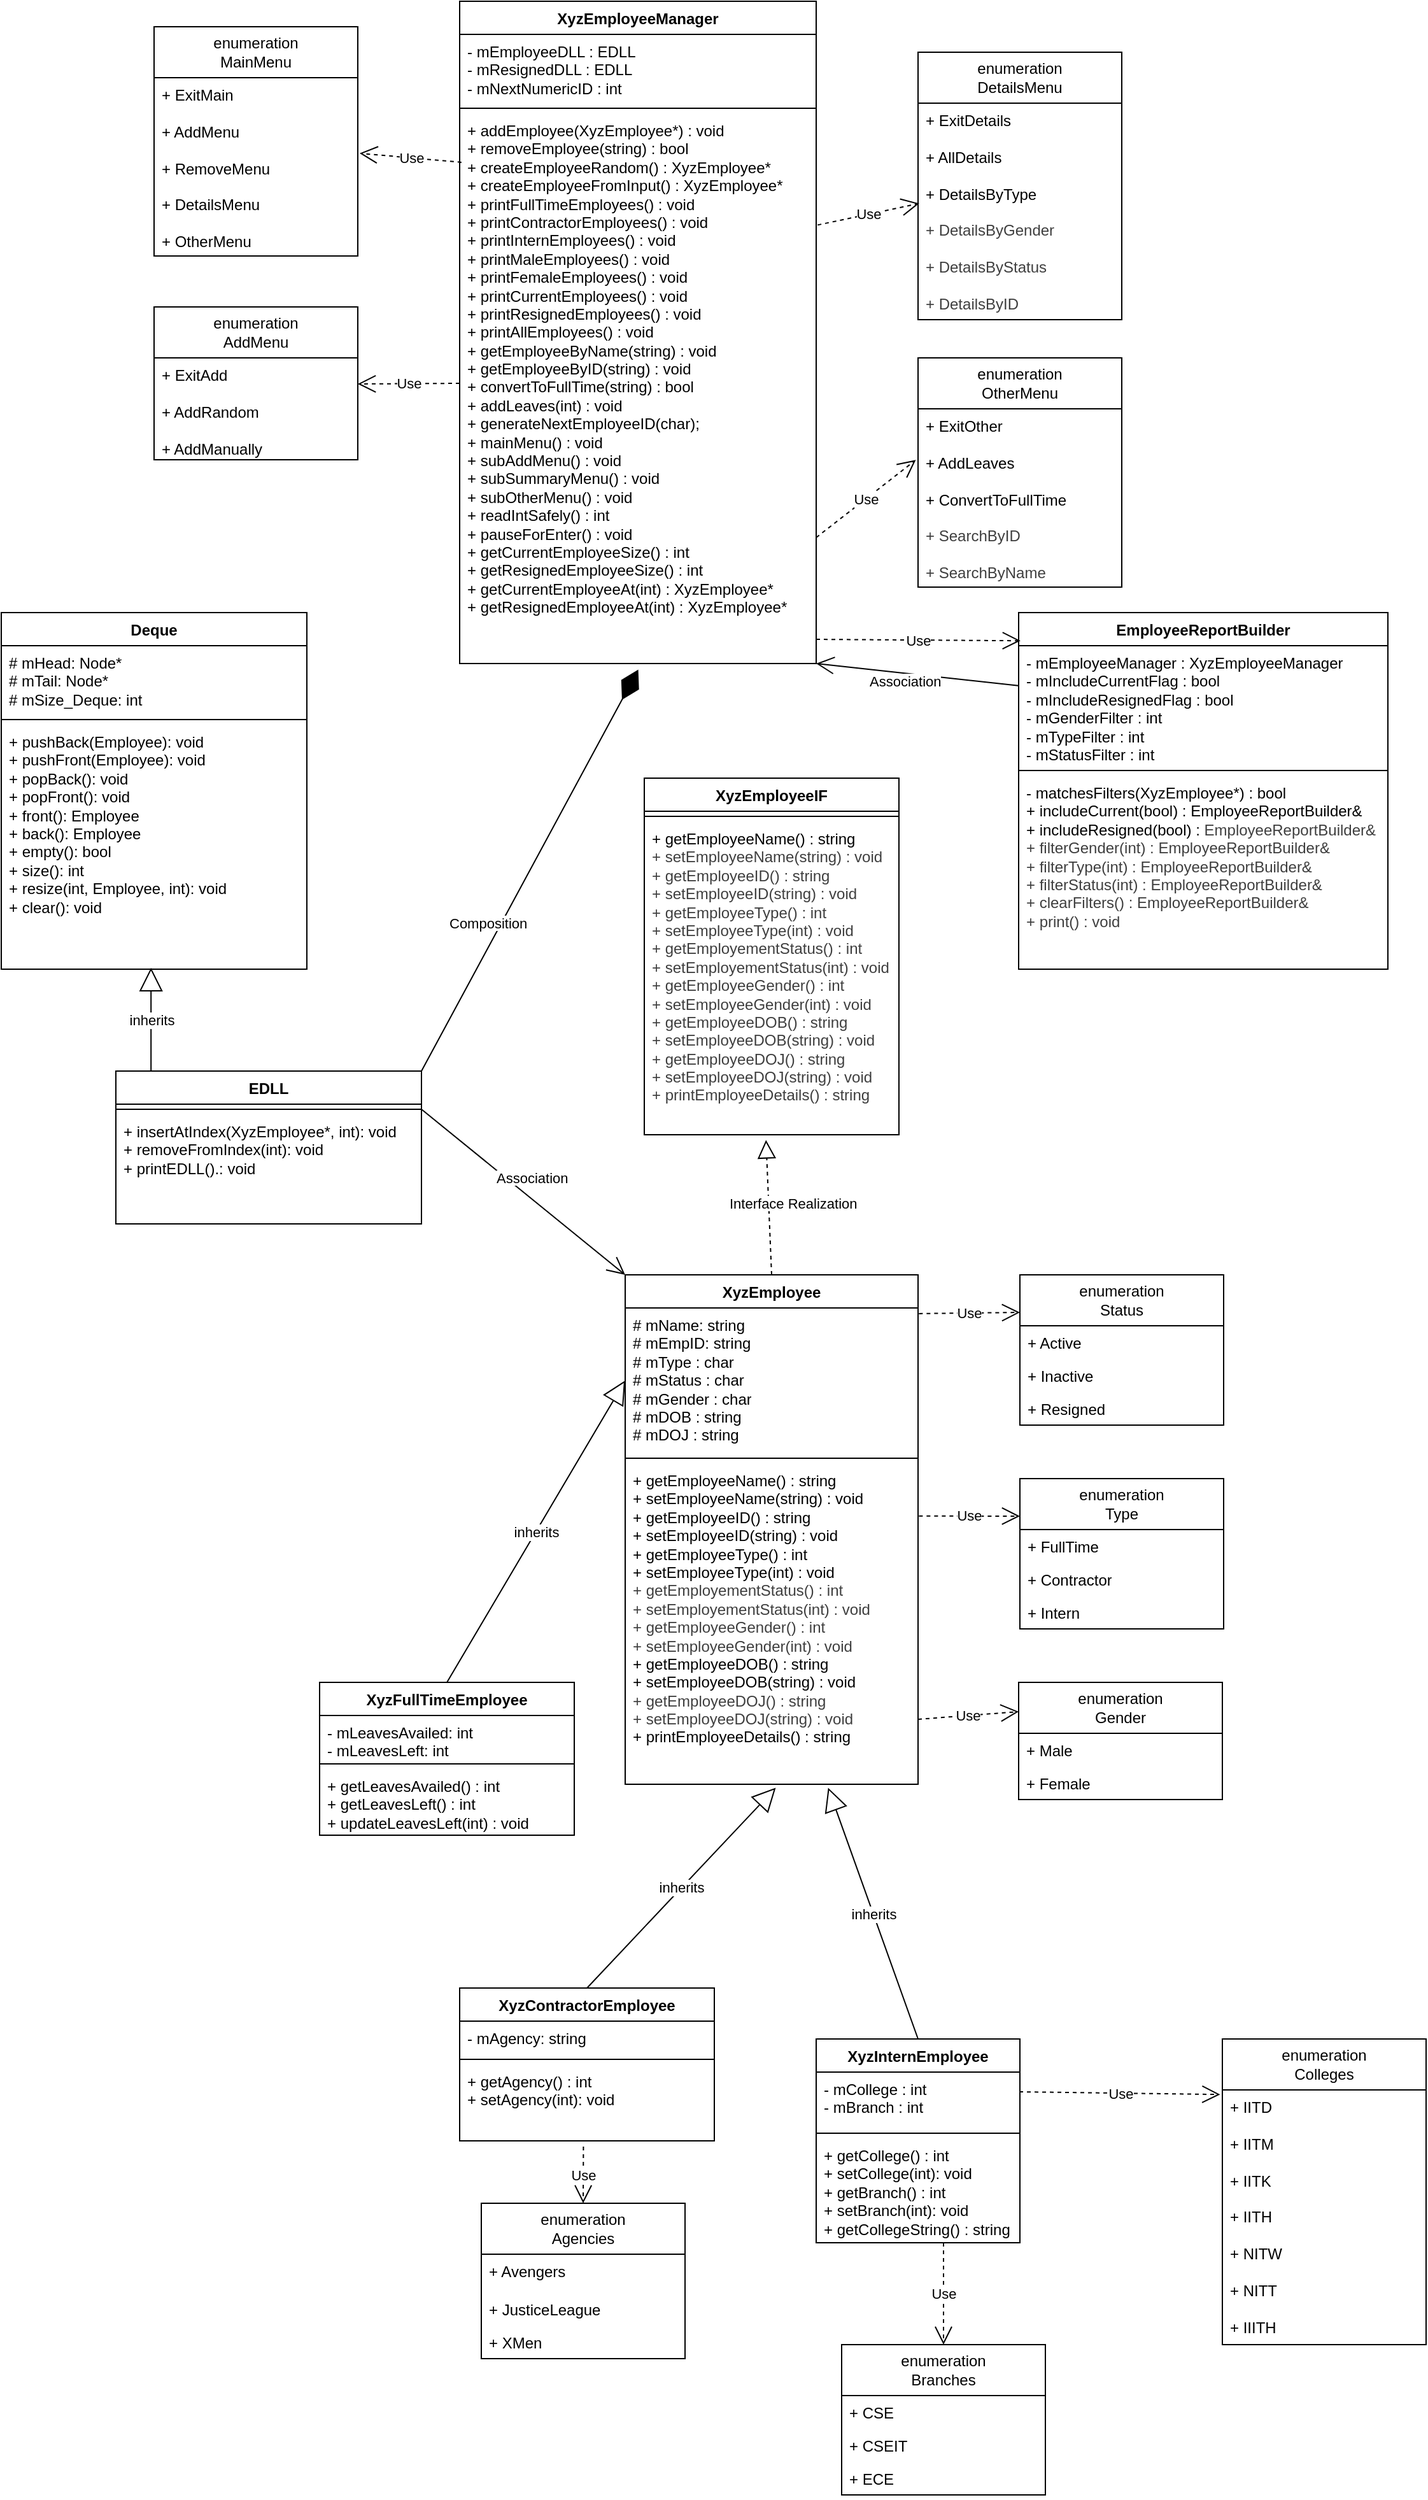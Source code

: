 <mxfile>
    <diagram id="b81Ziec940oTZFDBOWHH" name="Page-1">
        <mxGraphModel dx="1823" dy="1754" grid="1" gridSize="10" guides="1" tooltips="1" connect="1" arrows="1" fold="1" page="1" pageScale="1" pageWidth="827" pageHeight="1169" math="0" shadow="0">
            <root>
                <mxCell id="0"/>
                <mxCell id="1" parent="0"/>
                <mxCell id="2" value="Deque" style="swimlane;fontStyle=1;align=center;verticalAlign=top;childLayout=stackLayout;horizontal=1;startSize=26;horizontalStack=0;resizeParent=1;resizeParentMax=0;resizeLast=0;collapsible=1;marginBottom=0;whiteSpace=wrap;html=1;" parent="1" vertex="1">
                    <mxGeometry x="-360" y="-80" width="240" height="280" as="geometry"/>
                </mxCell>
                <mxCell id="3" value="# mHead: Node*&lt;div&gt;# mTail: Node*&lt;/div&gt;&lt;div&gt;# mSize_Deque: int&lt;/div&gt;&lt;div&gt;&lt;br&gt;&lt;/div&gt;" style="text;strokeColor=none;fillColor=none;align=left;verticalAlign=top;spacingLeft=4;spacingRight=4;overflow=hidden;rotatable=0;points=[[0,0.5],[1,0.5]];portConstraint=eastwest;whiteSpace=wrap;html=1;" parent="2" vertex="1">
                    <mxGeometry y="26" width="240" height="54" as="geometry"/>
                </mxCell>
                <mxCell id="4" value="" style="line;strokeWidth=1;fillColor=none;align=left;verticalAlign=middle;spacingTop=-1;spacingLeft=3;spacingRight=3;rotatable=0;labelPosition=right;points=[];portConstraint=eastwest;strokeColor=inherit;" parent="2" vertex="1">
                    <mxGeometry y="80" width="240" height="8" as="geometry"/>
                </mxCell>
                <mxCell id="5" value="+ pushBack(Employee): void&lt;div&gt;+ pushFront(Employee): void&lt;/div&gt;&lt;div&gt;+ popBack(): void&lt;/div&gt;&lt;div&gt;+ popFront(): void&lt;/div&gt;&lt;div&gt;+ front(): Employee&lt;/div&gt;&lt;div&gt;+ back(): Employee&lt;/div&gt;&lt;div&gt;+ empty(): bool&lt;/div&gt;&lt;div&gt;+ size(): int&lt;/div&gt;&lt;div&gt;+ resize(int, Employee, int): void&lt;/div&gt;&lt;div&gt;+ clear(): void&lt;/div&gt;" style="text;strokeColor=none;fillColor=none;align=left;verticalAlign=top;spacingLeft=4;spacingRight=4;overflow=hidden;rotatable=0;points=[[0,0.5],[1,0.5]];portConstraint=eastwest;whiteSpace=wrap;html=1;" parent="2" vertex="1">
                    <mxGeometry y="88" width="240" height="192" as="geometry"/>
                </mxCell>
                <mxCell id="6" value="EDLL" style="swimlane;fontStyle=1;align=center;verticalAlign=top;childLayout=stackLayout;horizontal=1;startSize=26;horizontalStack=0;resizeParent=1;resizeParentMax=0;resizeLast=0;collapsible=1;marginBottom=0;whiteSpace=wrap;html=1;" parent="1" vertex="1">
                    <mxGeometry x="-270" y="280" width="240" height="120" as="geometry"/>
                </mxCell>
                <mxCell id="7" value="" style="line;strokeWidth=1;fillColor=none;align=left;verticalAlign=middle;spacingTop=-1;spacingLeft=3;spacingRight=3;rotatable=0;labelPosition=right;points=[];portConstraint=eastwest;strokeColor=inherit;" parent="6" vertex="1">
                    <mxGeometry y="26" width="240" height="8" as="geometry"/>
                </mxCell>
                <mxCell id="8" value="+ insertAtIndex(XyzEmployee*, int): void&lt;div&gt;+ removeFromIndex(int): void&lt;/div&gt;&lt;div&gt;+ printEDLL().: void&lt;/div&gt;" style="text;strokeColor=none;fillColor=none;align=left;verticalAlign=top;spacingLeft=4;spacingRight=4;overflow=hidden;rotatable=0;points=[[0,0.5],[1,0.5]];portConstraint=eastwest;whiteSpace=wrap;html=1;" parent="6" vertex="1">
                    <mxGeometry y="34" width="240" height="86" as="geometry"/>
                </mxCell>
                <mxCell id="9" value="inherits" style="endArrow=block;endSize=16;endFill=0;html=1;rounded=0;entryX=0.49;entryY=0.994;entryDx=0;entryDy=0;exitX=0.115;exitY=0;exitDx=0;exitDy=0;entryPerimeter=0;exitPerimeter=0;" parent="1" source="6" target="5" edge="1">
                    <mxGeometry width="160" relative="1" as="geometry">
                        <mxPoint x="380" y="610" as="sourcePoint"/>
                        <mxPoint x="330" y="760" as="targetPoint"/>
                    </mxGeometry>
                </mxCell>
                <mxCell id="10" value="XyzEmployeeIF" style="swimlane;fontStyle=1;align=center;verticalAlign=top;childLayout=stackLayout;horizontal=1;startSize=26;horizontalStack=0;resizeParent=1;resizeParentMax=0;resizeLast=0;collapsible=1;marginBottom=0;whiteSpace=wrap;html=1;" parent="1" vertex="1">
                    <mxGeometry x="145" y="50" width="200" height="280" as="geometry"/>
                </mxCell>
                <mxCell id="11" value="" style="line;strokeWidth=1;fillColor=none;align=left;verticalAlign=middle;spacingTop=-1;spacingLeft=3;spacingRight=3;rotatable=0;labelPosition=right;points=[];portConstraint=eastwest;strokeColor=inherit;" parent="10" vertex="1">
                    <mxGeometry y="26" width="200" height="8" as="geometry"/>
                </mxCell>
                <mxCell id="12" value="&lt;span style=&quot;color: rgb(0, 0, 0);&quot;&gt;+ getEmployeeName() : string&lt;/span&gt;&lt;div style=&quot;color: rgb(63, 63, 63); scrollbar-color: rgb(226, 226, 226) rgb(251, 251, 251);&quot;&gt;&lt;font style=&quot;scrollbar-color: rgb(226, 226, 226) rgb(251, 251, 251);&quot;&gt;+ setEmployeeName(string) : void&lt;br style=&quot;color: rgb(63, 63, 63); scrollbar-color: rgb(226, 226, 226) rgb(251, 251, 251);&quot;&gt;&lt;/font&gt;&lt;div style=&quot;color: rgb(63, 63, 63); scrollbar-color: rgb(226, 226, 226) rgb(251, 251, 251);&quot;&gt;+ getEmployeeID() : string&lt;/div&gt;&lt;div style=&quot;color: rgb(63, 63, 63); scrollbar-color: rgb(226, 226, 226) rgb(251, 251, 251);&quot;&gt;+ setEmployeeID(string) : void&lt;br style=&quot;color: rgb(63, 63, 63); scrollbar-color: rgb(226, 226, 226) rgb(251, 251, 251);&quot;&gt;&lt;div style=&quot;color: rgb(63, 63, 63); scrollbar-color: rgb(226, 226, 226) rgb(251, 251, 251);&quot;&gt;&lt;span style=&quot;scrollbar-color: rgb(226, 226, 226) rgb(251, 251, 251); background-color: transparent;&quot;&gt;+ getEmployeeType() : int&lt;/span&gt;&lt;/div&gt;&lt;/div&gt;&lt;div style=&quot;color: rgb(63, 63, 63); scrollbar-color: rgb(226, 226, 226) rgb(251, 251, 251);&quot;&gt;&lt;span style=&quot;scrollbar-color: rgb(226, 226, 226) rgb(251, 251, 251); background-color: transparent;&quot;&gt;+ setEmployeeType(int) : void&lt;/span&gt;&lt;/div&gt;&lt;div style=&quot;color: rgb(63, 63, 63); scrollbar-color: rgb(226, 226, 226) rgb(251, 251, 251);&quot;&gt;&lt;span style=&quot;scrollbar-color: rgb(226, 226, 226) rgb(251, 251, 251); background-color: transparent; color: rgb(63, 63, 63);&quot;&gt;+ getEmployementStatus() : int&lt;/span&gt;&lt;/div&gt;&lt;div style=&quot;color: rgb(63, 63, 63); scrollbar-color: rgb(226, 226, 226) rgb(251, 251, 251);&quot;&gt;&lt;span style=&quot;scrollbar-color: rgb(226, 226, 226) rgb(251, 251, 251); background-color: transparent; color: rgb(63, 63, 63);&quot;&gt;+ setEmployementStatus(int) : void&lt;/span&gt;&lt;/div&gt;&lt;div style=&quot;color: rgb(63, 63, 63); scrollbar-color: rgb(226, 226, 226) rgb(251, 251, 251);&quot;&gt;&lt;div style=&quot;color: rgb(63, 63, 63); scrollbar-color: rgb(226, 226, 226) rgb(251, 251, 251);&quot;&gt;&lt;span style=&quot;scrollbar-color: rgb(226, 226, 226) rgb(251, 251, 251); background-color: transparent; color: rgb(63, 63, 63);&quot;&gt;+ getEmployeeGender() : int&lt;/span&gt;&lt;/div&gt;&lt;/div&gt;&lt;div style=&quot;color: rgb(63, 63, 63); scrollbar-color: rgb(226, 226, 226) rgb(251, 251, 251);&quot;&gt;&lt;div style=&quot;scrollbar-color: rgb(226, 226, 226) rgb(251, 251, 251); color: rgb(63, 63, 63);&quot;&gt;&lt;div style=&quot;scrollbar-color: rgb(226, 226, 226) rgb(251, 251, 251); color: rgb(63, 63, 63);&quot;&gt;&lt;span style=&quot;scrollbar-color: rgb(226, 226, 226) rgb(251, 251, 251); background-color: transparent; color: rgb(63, 63, 63);&quot;&gt;+ setEmployeeGender(int) : void&lt;/span&gt;&lt;/div&gt;&lt;/div&gt;&lt;div style=&quot;scrollbar-color: rgb(226, 226, 226) rgb(251, 251, 251); color: rgb(63, 63, 63);&quot;&gt;&lt;/div&gt;&lt;div style=&quot;color: rgb(63, 63, 63); scrollbar-color: rgb(226, 226, 226) rgb(251, 251, 251);&quot;&gt;&lt;span style=&quot;scrollbar-color: rgb(226, 226, 226) rgb(251, 251, 251); background-color: transparent;&quot;&gt;+ getEmployeeDOB() : string&lt;/span&gt;&lt;/div&gt;&lt;/div&gt;&lt;div style=&quot;color: rgb(63, 63, 63); scrollbar-color: rgb(226, 226, 226) rgb(251, 251, 251);&quot;&gt;&lt;span style=&quot;scrollbar-color: rgb(226, 226, 226) rgb(251, 251, 251); background-color: transparent;&quot;&gt;+ setEmployeeDOB(string) : void&lt;/span&gt;&lt;/div&gt;&lt;div style=&quot;color: rgb(63, 63, 63); scrollbar-color: rgb(226, 226, 226) rgb(251, 251, 251);&quot;&gt;&lt;div style=&quot;scrollbar-color: rgb(226, 226, 226) rgb(251, 251, 251); color: rgb(63, 63, 63);&quot;&gt;&lt;div style=&quot;scrollbar-color: rgb(226, 226, 226) rgb(251, 251, 251); color: rgb(63, 63, 63);&quot;&gt;&lt;span style=&quot;color: rgb(63, 63, 63); scrollbar-color: rgb(226, 226, 226) rgb(251, 251, 251); background-color: transparent;&quot;&gt;+ getEmployeeDOJ() : string&lt;/span&gt;&lt;/div&gt;&lt;/div&gt;&lt;div style=&quot;scrollbar-color: rgb(226, 226, 226) rgb(251, 251, 251); color: rgb(63, 63, 63);&quot;&gt;&lt;span style=&quot;color: rgb(63, 63, 63); scrollbar-color: rgb(226, 226, 226) rgb(251, 251, 251); background-color: transparent;&quot;&gt;+ setEmployeeDOJ(string) : void&lt;/span&gt;&lt;/div&gt;&lt;div style=&quot;scrollbar-color: rgb(226, 226, 226) rgb(251, 251, 251); color: rgb(63, 63, 63);&quot;&gt;&lt;/div&gt;&lt;div style=&quot;color: rgb(63, 63, 63); scrollbar-color: rgb(226, 226, 226) rgb(251, 251, 251);&quot;&gt;&lt;span style=&quot;color: rgb(63, 63, 63); scrollbar-color: rgb(226, 226, 226) rgb(251, 251, 251); background-color: transparent;&quot;&gt;+ printEmployeeDetails() : string&lt;/span&gt;&lt;/div&gt;&lt;/div&gt;&lt;/div&gt;" style="text;strokeColor=none;fillColor=none;align=left;verticalAlign=top;spacingLeft=4;spacingRight=4;overflow=hidden;rotatable=0;points=[[0,0.5],[1,0.5]];portConstraint=eastwest;whiteSpace=wrap;html=1;" parent="10" vertex="1">
                    <mxGeometry y="34" width="200" height="246" as="geometry"/>
                </mxCell>
                <mxCell id="13" value="XyzEmployeeManager" style="swimlane;fontStyle=1;align=center;verticalAlign=top;childLayout=stackLayout;horizontal=1;startSize=26;horizontalStack=0;resizeParent=1;resizeParentMax=0;resizeLast=0;collapsible=1;marginBottom=0;whiteSpace=wrap;html=1;" parent="1" vertex="1">
                    <mxGeometry y="-560" width="280" height="520" as="geometry"/>
                </mxCell>
                <mxCell id="14" value="- mEmployeeDLL : EDLL&lt;div&gt;- mResignedDLL : EDLL&lt;/div&gt;&lt;div&gt;- mNextNumericID : int&lt;/div&gt;" style="text;strokeColor=none;fillColor=none;align=left;verticalAlign=top;spacingLeft=4;spacingRight=4;overflow=hidden;rotatable=0;points=[[0,0.5],[1,0.5]];portConstraint=eastwest;whiteSpace=wrap;html=1;" parent="13" vertex="1">
                    <mxGeometry y="26" width="280" height="54" as="geometry"/>
                </mxCell>
                <mxCell id="15" value="" style="line;strokeWidth=1;fillColor=none;align=left;verticalAlign=middle;spacingTop=-1;spacingLeft=3;spacingRight=3;rotatable=0;labelPosition=right;points=[];portConstraint=eastwest;strokeColor=inherit;" parent="13" vertex="1">
                    <mxGeometry y="80" width="280" height="8" as="geometry"/>
                </mxCell>
                <mxCell id="16" value="+ addEmployee(XyzEmployee*) : void&lt;div&gt;+ removeEmployee(string) : bool&lt;/div&gt;&lt;div&gt;+ createEmployeeRandom() :&amp;nbsp;&lt;span style=&quot;color: rgb(0, 0, 0);&quot;&gt;XyzEmployee*&lt;/span&gt;&lt;/div&gt;&lt;div&gt;&lt;font color=&quot;#000000&quot;&gt;+ createEmployeeFromInput() :&amp;nbsp;&lt;/font&gt;&lt;span style=&quot;color: rgb(0, 0, 0);&quot;&gt;XyzEmployee*&lt;/span&gt;&lt;font color=&quot;#000000&quot;&gt;&lt;br&gt;&lt;/font&gt;&lt;div&gt;&lt;span style=&quot;background-color: transparent;&quot;&gt;+ printFullTimeEmployees() : void&lt;/span&gt;&lt;/div&gt;&lt;/div&gt;&lt;div&gt;+ printContractorEmployees() : void&lt;/div&gt;&lt;div&gt;+ printInternEmployees() : void&lt;/div&gt;&lt;div&gt;+ printMaleEmployees() : void&lt;/div&gt;&lt;div&gt;+ printFemaleEmployees() : void&lt;/div&gt;&lt;div&gt;+ printCurrentEmployees() : void&lt;/div&gt;&lt;div&gt;+ printResignedEmployees() : void&lt;/div&gt;&lt;div&gt;+ printAllEmployees() : void&lt;/div&gt;&lt;div&gt;+ getEmployeeByName(string) : void&lt;/div&gt;&lt;div&gt;+&amp;nbsp;&lt;span style=&quot;background-color: transparent; color: light-dark(rgb(0, 0, 0), rgb(255, 255, 255));&quot;&gt;getEmployeeByID(string) : void&lt;/span&gt;&lt;/div&gt;&lt;div&gt;&lt;span style=&quot;background-color: transparent; color: light-dark(rgb(0, 0, 0), rgb(255, 255, 255));&quot;&gt;+ convertToFullTime(string) : bool&lt;/span&gt;&lt;/div&gt;&lt;div&gt;&lt;span style=&quot;background-color: transparent; color: light-dark(rgb(0, 0, 0), rgb(255, 255, 255));&quot;&gt;+ addLeaves(int) : void&lt;/span&gt;&lt;/div&gt;&lt;div&gt;&lt;span style=&quot;background-color: transparent; color: light-dark(rgb(0, 0, 0), rgb(255, 255, 255));&quot;&gt;+ generateNextEmployeeID(char);&lt;/span&gt;&lt;/div&gt;&lt;div&gt;&lt;span style=&quot;background-color: transparent; color: light-dark(rgb(0, 0, 0), rgb(255, 255, 255));&quot;&gt;+ mainMenu() : void&lt;/span&gt;&lt;/div&gt;&lt;div&gt;&lt;span style=&quot;background-color: transparent; color: light-dark(rgb(0, 0, 0), rgb(255, 255, 255));&quot;&gt;+ subAddMenu() : void&lt;/span&gt;&lt;/div&gt;&lt;div&gt;&lt;span style=&quot;background-color: transparent; color: light-dark(rgb(0, 0, 0), rgb(255, 255, 255));&quot;&gt;+ subSummaryMenu() : void&lt;/span&gt;&lt;/div&gt;&lt;div&gt;&lt;span style=&quot;background-color: transparent; color: light-dark(rgb(0, 0, 0), rgb(255, 255, 255));&quot;&gt;+ subOtherMenu() : void&lt;/span&gt;&lt;/div&gt;&lt;div&gt;&lt;span style=&quot;background-color: transparent; color: light-dark(rgb(0, 0, 0), rgb(255, 255, 255));&quot;&gt;+ readIntSafely() : int&lt;/span&gt;&lt;/div&gt;&lt;div&gt;&lt;span style=&quot;background-color: transparent; color: light-dark(rgb(0, 0, 0), rgb(255, 255, 255));&quot;&gt;+ pauseForEnter() : void&lt;/span&gt;&lt;/div&gt;&lt;div&gt;&lt;span style=&quot;background-color: transparent; color: light-dark(rgb(0, 0, 0), rgb(255, 255, 255));&quot;&gt;+ getCurrentEmployeeSize() : int&lt;/span&gt;&lt;/div&gt;&lt;div&gt;&lt;span style=&quot;background-color: transparent; color: light-dark(rgb(0, 0, 0), rgb(255, 255, 255));&quot;&gt;+ getResignedEmployeeSize() : int&lt;/span&gt;&lt;/div&gt;&lt;div&gt;&lt;span style=&quot;background-color: transparent; color: light-dark(rgb(0, 0, 0), rgb(255, 255, 255));&quot;&gt;+ getCurrentEmployeeAt(int) : XyzEmployee*&lt;/span&gt;&lt;/div&gt;&lt;div&gt;&lt;span style=&quot;color: rgb(0, 0, 0);&quot;&gt;+ getResignedEmployeeAt(int) : XyzEmployee*&lt;/span&gt;&lt;span style=&quot;background-color: transparent; color: light-dark(rgb(0, 0, 0), rgb(255, 255, 255));&quot;&gt;&lt;/span&gt;&lt;/div&gt;" style="text;strokeColor=none;fillColor=none;align=left;verticalAlign=top;spacingLeft=4;spacingRight=4;overflow=hidden;rotatable=0;points=[[0,0.5],[1,0.5]];portConstraint=eastwest;whiteSpace=wrap;html=1;" parent="13" vertex="1">
                    <mxGeometry y="88" width="280" height="432" as="geometry"/>
                </mxCell>
                <mxCell id="17" value="XyzFullTimeEmployee" style="swimlane;fontStyle=1;align=center;verticalAlign=top;childLayout=stackLayout;horizontal=1;startSize=26;horizontalStack=0;resizeParent=1;resizeParentMax=0;resizeLast=0;collapsible=1;marginBottom=0;whiteSpace=wrap;html=1;" parent="1" vertex="1">
                    <mxGeometry x="-110" y="760" width="200" height="120" as="geometry"/>
                </mxCell>
                <mxCell id="18" value="- mLeavesAvailed: int&lt;div&gt;- mLeavesLeft: int&lt;/div&gt;&lt;div&gt;&lt;br&gt;&lt;/div&gt;" style="text;strokeColor=none;fillColor=none;align=left;verticalAlign=top;spacingLeft=4;spacingRight=4;overflow=hidden;rotatable=0;points=[[0,0.5],[1,0.5]];portConstraint=eastwest;whiteSpace=wrap;html=1;" parent="17" vertex="1">
                    <mxGeometry y="26" width="200" height="34" as="geometry"/>
                </mxCell>
                <mxCell id="19" value="" style="line;strokeWidth=1;fillColor=none;align=left;verticalAlign=middle;spacingTop=-1;spacingLeft=3;spacingRight=3;rotatable=0;labelPosition=right;points=[];portConstraint=eastwest;strokeColor=inherit;" parent="17" vertex="1">
                    <mxGeometry y="60" width="200" height="8" as="geometry"/>
                </mxCell>
                <mxCell id="20" value="+ getLeavesAvailed() : int&lt;div&gt;&lt;span style=&quot;background-color: transparent; color: light-dark(rgb(0, 0, 0), rgb(255, 255, 255));&quot;&gt;+ getLeavesLeft() : int&lt;/span&gt;&lt;/div&gt;&lt;div&gt;&lt;span style=&quot;background-color: transparent;&quot;&gt;+ updateLeavesLeft(int) : void&lt;/span&gt;&lt;/div&gt;" style="text;strokeColor=none;fillColor=none;align=left;verticalAlign=top;spacingLeft=4;spacingRight=4;overflow=hidden;rotatable=0;points=[[0,0.5],[1,0.5]];portConstraint=eastwest;whiteSpace=wrap;html=1;" parent="17" vertex="1">
                    <mxGeometry y="68" width="200" height="52" as="geometry"/>
                </mxCell>
                <mxCell id="21" value="XyzInternEmployee" style="swimlane;fontStyle=1;align=center;verticalAlign=top;childLayout=stackLayout;horizontal=1;startSize=26;horizontalStack=0;resizeParent=1;resizeParentMax=0;resizeLast=0;collapsible=1;marginBottom=0;whiteSpace=wrap;html=1;" parent="1" vertex="1">
                    <mxGeometry x="280" y="1040" width="160" height="160" as="geometry"/>
                </mxCell>
                <mxCell id="22" value="- mCollege : int&lt;div&gt;- mBranch : int&lt;/div&gt;&lt;div&gt;&lt;br&gt;&lt;/div&gt;" style="text;strokeColor=none;fillColor=none;align=left;verticalAlign=top;spacingLeft=4;spacingRight=4;overflow=hidden;rotatable=0;points=[[0,0.5],[1,0.5]];portConstraint=eastwest;whiteSpace=wrap;html=1;" parent="21" vertex="1">
                    <mxGeometry y="26" width="160" height="44" as="geometry"/>
                </mxCell>
                <mxCell id="23" value="" style="line;strokeWidth=1;fillColor=none;align=left;verticalAlign=middle;spacingTop=-1;spacingLeft=3;spacingRight=3;rotatable=0;labelPosition=right;points=[];portConstraint=eastwest;strokeColor=inherit;" parent="21" vertex="1">
                    <mxGeometry y="70" width="160" height="8" as="geometry"/>
                </mxCell>
                <mxCell id="24" value="+ getCollege() : int&lt;div&gt;+ setCollege(int): void&lt;/div&gt;&lt;div&gt;+ getBranch() : int&lt;div&gt;+ setBranch(int): void&lt;/div&gt;&lt;/div&gt;&lt;div&gt;+ getCollegeString() : string&lt;/div&gt;" style="text;strokeColor=none;fillColor=none;align=left;verticalAlign=top;spacingLeft=4;spacingRight=4;overflow=hidden;rotatable=0;points=[[0,0.5],[1,0.5]];portConstraint=eastwest;whiteSpace=wrap;html=1;" parent="21" vertex="1">
                    <mxGeometry y="78" width="160" height="82" as="geometry"/>
                </mxCell>
                <mxCell id="25" value="XyzContractorEmployee" style="swimlane;fontStyle=1;align=center;verticalAlign=top;childLayout=stackLayout;horizontal=1;startSize=26;horizontalStack=0;resizeParent=1;resizeParentMax=0;resizeLast=0;collapsible=1;marginBottom=0;whiteSpace=wrap;html=1;" parent="1" vertex="1">
                    <mxGeometry y="1000" width="200" height="120" as="geometry"/>
                </mxCell>
                <mxCell id="26" value="- mAgency: string" style="text;strokeColor=none;fillColor=none;align=left;verticalAlign=top;spacingLeft=4;spacingRight=4;overflow=hidden;rotatable=0;points=[[0,0.5],[1,0.5]];portConstraint=eastwest;whiteSpace=wrap;html=1;" parent="25" vertex="1">
                    <mxGeometry y="26" width="200" height="26" as="geometry"/>
                </mxCell>
                <mxCell id="27" value="" style="line;strokeWidth=1;fillColor=none;align=left;verticalAlign=middle;spacingTop=-1;spacingLeft=3;spacingRight=3;rotatable=0;labelPosition=right;points=[];portConstraint=eastwest;strokeColor=inherit;" parent="25" vertex="1">
                    <mxGeometry y="52" width="200" height="8" as="geometry"/>
                </mxCell>
                <mxCell id="28" value="+ getAgency() : int&lt;div&gt;+ setAgency(int): void&lt;/div&gt;" style="text;strokeColor=none;fillColor=none;align=left;verticalAlign=top;spacingLeft=4;spacingRight=4;overflow=hidden;rotatable=0;points=[[0,0.5],[1,0.5]];portConstraint=eastwest;whiteSpace=wrap;html=1;" parent="25" vertex="1">
                    <mxGeometry y="60" width="200" height="60" as="geometry"/>
                </mxCell>
                <mxCell id="29" value="inherits" style="endArrow=block;endSize=16;endFill=0;html=1;rounded=0;entryX=0;entryY=0.5;entryDx=0;entryDy=0;exitX=0.5;exitY=0;exitDx=0;exitDy=0;" parent="1" source="17" target="47" edge="1">
                    <mxGeometry width="160" relative="1" as="geometry">
                        <mxPoint x="120" y="1139" as="sourcePoint"/>
                        <mxPoint x="51.16" y="966.844" as="targetPoint"/>
                    </mxGeometry>
                </mxCell>
                <mxCell id="30" value="inherits" style="endArrow=block;endSize=16;endFill=0;html=1;rounded=0;entryX=0.514;entryY=1.011;entryDx=0;entryDy=0;exitX=0.5;exitY=0;exitDx=0;exitDy=0;entryPerimeter=0;" parent="1" source="25" target="49" edge="1">
                    <mxGeometry width="160" relative="1" as="geometry">
                        <mxPoint x="-7" y="1300" as="sourcePoint"/>
                        <mxPoint x="55" y="973" as="targetPoint"/>
                    </mxGeometry>
                </mxCell>
                <mxCell id="31" value="inherits" style="endArrow=block;endSize=16;endFill=0;html=1;rounded=0;entryX=0.693;entryY=1.011;entryDx=0;entryDy=0;exitX=0.5;exitY=0;exitDx=0;exitDy=0;entryPerimeter=0;" parent="1" source="21" target="49" edge="1">
                    <mxGeometry width="160" relative="1" as="geometry">
                        <mxPoint x="-27" y="1290" as="sourcePoint"/>
                        <mxPoint x="135" y="1038" as="targetPoint"/>
                    </mxGeometry>
                </mxCell>
                <mxCell id="32" value="enumeration&lt;div&gt;Status&lt;/div&gt;" style="swimlane;fontStyle=0;childLayout=stackLayout;horizontal=1;startSize=40;fillColor=none;horizontalStack=0;resizeParent=1;resizeParentMax=0;resizeLast=0;collapsible=1;marginBottom=0;whiteSpace=wrap;html=1;" parent="1" vertex="1">
                    <mxGeometry x="440" y="440" width="160" height="118" as="geometry"/>
                </mxCell>
                <mxCell id="33" value="+ Active" style="text;strokeColor=none;fillColor=none;align=left;verticalAlign=top;spacingLeft=4;spacingRight=4;overflow=hidden;rotatable=0;points=[[0,0.5],[1,0.5]];portConstraint=eastwest;whiteSpace=wrap;html=1;" parent="32" vertex="1">
                    <mxGeometry y="40" width="160" height="26" as="geometry"/>
                </mxCell>
                <mxCell id="34" value="+ Inactive" style="text;strokeColor=none;fillColor=none;align=left;verticalAlign=top;spacingLeft=4;spacingRight=4;overflow=hidden;rotatable=0;points=[[0,0.5],[1,0.5]];portConstraint=eastwest;whiteSpace=wrap;html=1;" parent="32" vertex="1">
                    <mxGeometry y="66" width="160" height="26" as="geometry"/>
                </mxCell>
                <mxCell id="35" value="+ Resigned" style="text;strokeColor=none;fillColor=none;align=left;verticalAlign=top;spacingLeft=4;spacingRight=4;overflow=hidden;rotatable=0;points=[[0,0.5],[1,0.5]];portConstraint=eastwest;whiteSpace=wrap;html=1;" parent="32" vertex="1">
                    <mxGeometry y="92" width="160" height="26" as="geometry"/>
                </mxCell>
                <mxCell id="36" value="enumeration&lt;div&gt;Agencies&lt;/div&gt;" style="swimlane;fontStyle=0;childLayout=stackLayout;horizontal=1;startSize=40;fillColor=none;horizontalStack=0;resizeParent=1;resizeParentMax=0;resizeLast=0;collapsible=1;marginBottom=0;whiteSpace=wrap;html=1;" parent="1" vertex="1">
                    <mxGeometry x="17" y="1169" width="160" height="122" as="geometry"/>
                </mxCell>
                <mxCell id="37" value="+ Avengers" style="text;strokeColor=none;fillColor=none;align=left;verticalAlign=top;spacingLeft=4;spacingRight=4;overflow=hidden;rotatable=0;points=[[0,0.5],[1,0.5]];portConstraint=eastwest;whiteSpace=wrap;html=1;" parent="36" vertex="1">
                    <mxGeometry y="40" width="160" height="30" as="geometry"/>
                </mxCell>
                <mxCell id="38" value="+ JusticeLeague" style="text;strokeColor=none;fillColor=none;align=left;verticalAlign=top;spacingLeft=4;spacingRight=4;overflow=hidden;rotatable=0;points=[[0,0.5],[1,0.5]];portConstraint=eastwest;whiteSpace=wrap;html=1;" parent="36" vertex="1">
                    <mxGeometry y="70" width="160" height="26" as="geometry"/>
                </mxCell>
                <mxCell id="39" value="+ XMen" style="text;strokeColor=none;fillColor=none;align=left;verticalAlign=top;spacingLeft=4;spacingRight=4;overflow=hidden;rotatable=0;points=[[0,0.5],[1,0.5]];portConstraint=eastwest;whiteSpace=wrap;html=1;" parent="36" vertex="1">
                    <mxGeometry y="96" width="160" height="26" as="geometry"/>
                </mxCell>
                <mxCell id="40" value="enumeration&lt;div&gt;Colleges&lt;/div&gt;" style="swimlane;fontStyle=0;childLayout=stackLayout;horizontal=1;startSize=40;fillColor=none;horizontalStack=0;resizeParent=1;resizeParentMax=0;resizeLast=0;collapsible=1;marginBottom=0;whiteSpace=wrap;html=1;points=[[0,0,0,0,0],[0,0.25,0,0,0],[0,0.5,0,0,0],[0,0.75,0,0,0],[0,1,0,0,0],[0.25,0,0,0,0],[0.25,1,0,0,0],[0.5,0,0,0,0],[0.5,1,0,0,0],[0.75,0,0,0,0],[0.75,1,0,0,0],[1,0,0,0,0],[1,0.25,0,0,0],[1,0.5,0,0,0],[1,0.75,0,0,0],[1,1,0,0,0]];" parent="1" vertex="1">
                    <mxGeometry x="599" y="1040" width="160" height="240" as="geometry"/>
                </mxCell>
                <mxCell id="41" value="+ IITD&lt;div&gt;&lt;br&gt;&lt;div&gt;+ IITM&lt;/div&gt;&lt;div&gt;&lt;br&gt;&lt;/div&gt;&lt;div&gt;+ IITK&lt;/div&gt;&lt;div&gt;&lt;br&gt;&lt;/div&gt;&lt;div&gt;+ IITH&lt;/div&gt;&lt;div&gt;&lt;br&gt;&lt;/div&gt;&lt;div&gt;+ NITW&lt;/div&gt;&lt;div&gt;&lt;br&gt;&lt;/div&gt;&lt;div&gt;+ NITT&lt;/div&gt;&lt;div&gt;&lt;br&gt;&lt;/div&gt;&lt;div&gt;+ IIITH&lt;/div&gt;&lt;/div&gt;" style="text;strokeColor=none;fillColor=none;align=left;verticalAlign=top;spacingLeft=4;spacingRight=4;overflow=hidden;rotatable=0;points=[[0,0.5],[1,0.5]];portConstraint=eastwest;whiteSpace=wrap;html=1;" parent="40" vertex="1">
                    <mxGeometry y="40" width="160" height="200" as="geometry"/>
                </mxCell>
                <mxCell id="42" value="enumeration&lt;div&gt;Branches&lt;/div&gt;" style="swimlane;fontStyle=0;childLayout=stackLayout;horizontal=1;startSize=40;fillColor=none;horizontalStack=0;resizeParent=1;resizeParentMax=0;resizeLast=0;collapsible=1;marginBottom=0;whiteSpace=wrap;html=1;points=[[0,0,0,0,0],[0,0.25,0,0,0],[0,0.5,0,0,0],[0,0.75,0,0,0],[0,1,0,0,0],[0.25,0,0,0,0],[0.25,1,0,0,0],[0.5,0,0,0,0],[0.5,1,0,0,0],[0.75,0,0,0,0],[0.75,1,0,0,0],[1,0,0,0,0],[1,0.25,0,0,0],[1,0.5,0,0,0],[1,0.75,0,0,0],[1,1,0,0,0]];" parent="1" vertex="1">
                    <mxGeometry x="300" y="1280" width="160" height="118" as="geometry"/>
                </mxCell>
                <mxCell id="43" value="+ CSE" style="text;strokeColor=none;fillColor=none;align=left;verticalAlign=top;spacingLeft=4;spacingRight=4;overflow=hidden;rotatable=0;points=[[0,0.5],[1,0.5]];portConstraint=eastwest;whiteSpace=wrap;html=1;" parent="42" vertex="1">
                    <mxGeometry y="40" width="160" height="26" as="geometry"/>
                </mxCell>
                <mxCell id="44" value="+ CSEIT" style="text;strokeColor=none;fillColor=none;align=left;verticalAlign=top;spacingLeft=4;spacingRight=4;overflow=hidden;rotatable=0;points=[[0,0.5],[1,0.5]];portConstraint=eastwest;whiteSpace=wrap;html=1;" parent="42" vertex="1">
                    <mxGeometry y="66" width="160" height="26" as="geometry"/>
                </mxCell>
                <mxCell id="45" value="+ ECE" style="text;strokeColor=none;fillColor=none;align=left;verticalAlign=top;spacingLeft=4;spacingRight=4;overflow=hidden;rotatable=0;points=[[0,0.5],[1,0.5]];portConstraint=eastwest;whiteSpace=wrap;html=1;" parent="42" vertex="1">
                    <mxGeometry y="92" width="160" height="26" as="geometry"/>
                </mxCell>
                <mxCell id="46" value="XyzEmployee" style="swimlane;fontStyle=1;align=center;verticalAlign=top;childLayout=stackLayout;horizontal=1;startSize=26;horizontalStack=0;resizeParent=1;resizeParentMax=0;resizeLast=0;collapsible=1;marginBottom=0;whiteSpace=wrap;html=1;" parent="1" vertex="1">
                    <mxGeometry x="130" y="440" width="230" height="400" as="geometry"/>
                </mxCell>
                <mxCell id="47" value="# mName: string&lt;div&gt;# mEmpID: string&lt;/div&gt;&lt;div&gt;# mType : char&lt;/div&gt;&lt;div&gt;# mStatus : char&lt;/div&gt;&lt;div&gt;# mGender : char&lt;/div&gt;&lt;div&gt;# mDOB : string&lt;/div&gt;&lt;div&gt;# mDOJ : string&lt;/div&gt;" style="text;strokeColor=none;fillColor=none;align=left;verticalAlign=top;spacingLeft=4;spacingRight=4;overflow=hidden;rotatable=0;points=[[0,0.5],[1,0.5]];portConstraint=eastwest;whiteSpace=wrap;html=1;" parent="46" vertex="1">
                    <mxGeometry y="26" width="230" height="114" as="geometry"/>
                </mxCell>
                <mxCell id="48" value="" style="line;strokeWidth=1;fillColor=none;align=left;verticalAlign=middle;spacingTop=-1;spacingLeft=3;spacingRight=3;rotatable=0;labelPosition=right;points=[];portConstraint=eastwest;strokeColor=inherit;" parent="46" vertex="1">
                    <mxGeometry y="140" width="230" height="8" as="geometry"/>
                </mxCell>
                <mxCell id="49" value="+ getEmployeeName() : string&lt;div&gt;&lt;font color=&quot;#000000&quot;&gt;+ setEmployeeName(string) : void&lt;br&gt;&lt;/font&gt;&lt;div&gt;+ getEmployeeID() : string&lt;/div&gt;&lt;div&gt;+ setEmployeeID(string) : void&lt;br&gt;&lt;div&gt;&lt;span style=&quot;background-color: transparent; color: light-dark(rgb(0, 0, 0), rgb(255, 255, 255));&quot;&gt;+ getEmployeeType() : int&lt;/span&gt;&lt;/div&gt;&lt;/div&gt;&lt;div&gt;&lt;span style=&quot;background-color: transparent; color: light-dark(rgb(0, 0, 0), rgb(255, 255, 255));&quot;&gt;+ setEmployeeType(int) : void&lt;/span&gt;&lt;/div&gt;&lt;div&gt;&lt;span style=&quot;color: rgb(63, 63, 63); background-color: transparent;&quot;&gt;+ getEmployementStatus() : int&lt;/span&gt;&lt;/div&gt;&lt;div&gt;&lt;span style=&quot;color: rgb(63, 63, 63); background-color: transparent;&quot;&gt;+ setEmployementStatus(int) : void&lt;/span&gt;&lt;/div&gt;&lt;div&gt;&lt;div&gt;&lt;span style=&quot;color: rgb(63, 63, 63); background-color: transparent;&quot;&gt;+ getEmployeeGender() : int&lt;/span&gt;&lt;/div&gt;&lt;/div&gt;&lt;div&gt;&lt;div style=&quot;color: rgb(63, 63, 63); scrollbar-color: rgb(226, 226, 226) rgb(251, 251, 251);&quot;&gt;&lt;div style=&quot;color: rgb(63, 63, 63); scrollbar-color: rgb(226, 226, 226) rgb(251, 251, 251);&quot;&gt;&lt;span style=&quot;color: rgb(63, 63, 63); scrollbar-color: rgb(226, 226, 226) rgb(251, 251, 251); background-color: transparent;&quot;&gt;+ setEmployeeGender(int) : void&lt;/span&gt;&lt;/div&gt;&lt;/div&gt;&lt;div style=&quot;color: rgb(63, 63, 63); scrollbar-color: rgb(226, 226, 226) rgb(251, 251, 251);&quot;&gt;&lt;/div&gt;&lt;div&gt;&lt;span style=&quot;background-color: transparent; color: light-dark(rgb(0, 0, 0), rgb(255, 255, 255));&quot;&gt;+ getEmployeeDOB() : string&lt;/span&gt;&lt;/div&gt;&lt;/div&gt;&lt;div&gt;&lt;span style=&quot;background-color: transparent; color: light-dark(rgb(0, 0, 0), rgb(255, 255, 255));&quot;&gt;+ setEmployeeDOB(string) : void&lt;/span&gt;&lt;/div&gt;&lt;div&gt;&lt;div style=&quot;color: rgb(63, 63, 63); scrollbar-color: rgb(226, 226, 226) rgb(251, 251, 251);&quot;&gt;&lt;div style=&quot;color: rgb(63, 63, 63); scrollbar-color: rgb(226, 226, 226) rgb(251, 251, 251);&quot;&gt;&lt;span style=&quot;scrollbar-color: rgb(226, 226, 226) rgb(251, 251, 251); background-color: transparent;&quot;&gt;+ getEmployeeDOJ() : string&lt;/span&gt;&lt;/div&gt;&lt;/div&gt;&lt;div style=&quot;color: rgb(63, 63, 63); scrollbar-color: rgb(226, 226, 226) rgb(251, 251, 251);&quot;&gt;&lt;span style=&quot;scrollbar-color: rgb(226, 226, 226) rgb(251, 251, 251); background-color: transparent;&quot;&gt;+ setEmployeeDOJ(string) : void&lt;/span&gt;&lt;/div&gt;&lt;div style=&quot;color: rgb(63, 63, 63); scrollbar-color: rgb(226, 226, 226) rgb(251, 251, 251);&quot;&gt;&lt;/div&gt;&lt;div&gt;&lt;span style=&quot;background-color: transparent;&quot;&gt;+ printEmployeeDetails() : string&lt;/span&gt;&lt;/div&gt;&lt;/div&gt;&lt;/div&gt;" style="text;strokeColor=none;fillColor=none;align=left;verticalAlign=top;spacingLeft=4;spacingRight=4;overflow=hidden;rotatable=0;points=[[0,0.5],[1,0.5]];portConstraint=eastwest;whiteSpace=wrap;html=1;" parent="46" vertex="1">
                    <mxGeometry y="148" width="230" height="252" as="geometry"/>
                </mxCell>
                <mxCell id="50" value="Use" style="endArrow=open;endSize=12;dashed=1;html=1;rounded=0;entryX=0;entryY=0.25;entryDx=0;entryDy=0;exitX=1.003;exitY=0.039;exitDx=0;exitDy=0;exitPerimeter=0;" parent="1" source="47" target="32" edge="1">
                    <mxGeometry width="160" relative="1" as="geometry">
                        <mxPoint x="260" y="1000" as="sourcePoint"/>
                        <mxPoint x="420" y="1000" as="targetPoint"/>
                    </mxGeometry>
                </mxCell>
                <mxCell id="51" value="Use" style="endArrow=open;endSize=12;dashed=1;html=1;rounded=0;exitX=0.997;exitY=0.352;exitDx=0;exitDy=0;exitPerimeter=0;entryX=-0.011;entryY=0.018;entryDx=0;entryDy=0;entryPerimeter=0;" parent="1" source="22" target="41" edge="1">
                    <mxGeometry width="160" relative="1" as="geometry">
                        <mxPoint x="363" y="1150" as="sourcePoint"/>
                        <mxPoint x="564" y="1160" as="targetPoint"/>
                    </mxGeometry>
                </mxCell>
                <mxCell id="52" value="Use" style="endArrow=open;endSize=12;dashed=1;html=1;rounded=0;exitX=0.486;exitY=1.074;exitDx=0;exitDy=0;exitPerimeter=0;entryX=0.5;entryY=0;entryDx=0;entryDy=0;" parent="1" source="28" target="36" edge="1">
                    <mxGeometry width="160" relative="1" as="geometry">
                        <mxPoint x="3" y="1261" as="sourcePoint"/>
                        <mxPoint x="-98" y="1200" as="targetPoint"/>
                    </mxGeometry>
                </mxCell>
                <mxCell id="53" value="Use" style="endArrow=open;endSize=12;dashed=1;html=1;rounded=0;" parent="1" target="42" edge="1">
                    <mxGeometry width="160" relative="1" as="geometry">
                        <mxPoint x="380" y="1200" as="sourcePoint"/>
                        <mxPoint x="474" y="1280" as="targetPoint"/>
                    </mxGeometry>
                </mxCell>
                <mxCell id="54" value="" style="endArrow=block;dashed=1;endFill=0;endSize=12;html=1;rounded=0;entryX=0.478;entryY=1.017;entryDx=0;entryDy=0;entryPerimeter=0;exitX=0.5;exitY=0;exitDx=0;exitDy=0;" parent="1" source="46" target="12" edge="1">
                    <mxGeometry width="160" relative="1" as="geometry">
                        <mxPoint x="170" y="350" as="sourcePoint"/>
                        <mxPoint x="550" y="660" as="targetPoint"/>
                    </mxGeometry>
                </mxCell>
                <mxCell id="55" value="" style="endArrow=diamondThin;endFill=1;endSize=24;html=1;rounded=0;exitX=1;exitY=0;exitDx=0;exitDy=0;entryX=0.501;entryY=1.011;entryDx=0;entryDy=0;entryPerimeter=0;" parent="1" source="6" target="16" edge="1">
                    <mxGeometry width="160" relative="1" as="geometry">
                        <mxPoint x="160" y="350" as="sourcePoint"/>
                        <mxPoint x="320" y="350" as="targetPoint"/>
                    </mxGeometry>
                </mxCell>
                <mxCell id="56" value="" style="endArrow=open;endFill=1;endSize=12;html=1;rounded=0;entryX=0;entryY=0;entryDx=0;entryDy=0;" parent="1" target="46" edge="1">
                    <mxGeometry width="160" relative="1" as="geometry">
                        <mxPoint x="-30" y="310" as="sourcePoint"/>
                        <mxPoint x="120" y="330" as="targetPoint"/>
                    </mxGeometry>
                </mxCell>
                <mxCell id="57" value="&lt;span style=&quot;color: rgb(0, 0, 0); font-family: Helvetica; font-size: 11px; font-style: normal; font-variant-ligatures: normal; font-variant-caps: normal; font-weight: 400; letter-spacing: normal; orphans: 2; text-align: center; text-indent: 0px; text-transform: none; widows: 2; word-spacing: 0px; -webkit-text-stroke-width: 0px; white-space: nowrap; background-color: rgb(255, 255, 255); text-decoration-thickness: initial; text-decoration-style: initial; text-decoration-color: initial; float: none; display: inline !important;&quot;&gt;Association&lt;/span&gt;" style="text;whiteSpace=wrap;html=1;" parent="1" vertex="1">
                    <mxGeometry x="27" y="350" width="70" height="40" as="geometry"/>
                </mxCell>
                <mxCell id="58" value="&lt;span style=&quot;color: rgb(0, 0, 0); font-family: Helvetica; font-size: 11px; font-style: normal; font-variant-ligatures: normal; font-variant-caps: normal; font-weight: 400; letter-spacing: normal; orphans: 2; text-align: center; text-indent: 0px; text-transform: none; widows: 2; word-spacing: 0px; -webkit-text-stroke-width: 0px; white-space: nowrap; background-color: rgb(255, 255, 255); text-decoration-thickness: initial; text-decoration-style: initial; text-decoration-color: initial; float: none; display: inline !important;&quot;&gt;Interface Realization&lt;/span&gt;" style="text;whiteSpace=wrap;html=1;" parent="1" vertex="1">
                    <mxGeometry x="210" y="370" width="70" height="40" as="geometry"/>
                </mxCell>
                <mxCell id="59" value="&lt;span style=&quot;color: rgb(0, 0, 0); font-family: Helvetica; font-size: 11px; font-style: normal; font-variant-ligatures: normal; font-variant-caps: normal; font-weight: 400; letter-spacing: normal; orphans: 2; text-align: center; text-indent: 0px; text-transform: none; widows: 2; word-spacing: 0px; -webkit-text-stroke-width: 0px; white-space: nowrap; background-color: rgb(255, 255, 255); text-decoration-thickness: initial; text-decoration-style: initial; text-decoration-color: initial; float: none; display: inline !important;&quot;&gt;Composition&lt;/span&gt;" style="text;whiteSpace=wrap;html=1;" parent="1" vertex="1">
                    <mxGeometry x="-10" y="150" width="70" height="40" as="geometry"/>
                </mxCell>
                <mxCell id="60" value="enumeration&lt;div&gt;Type&lt;/div&gt;" style="swimlane;fontStyle=0;childLayout=stackLayout;horizontal=1;startSize=40;fillColor=none;horizontalStack=0;resizeParent=1;resizeParentMax=0;resizeLast=0;collapsible=1;marginBottom=0;whiteSpace=wrap;html=1;" parent="1" vertex="1">
                    <mxGeometry x="440" y="600" width="160" height="118" as="geometry"/>
                </mxCell>
                <mxCell id="61" value="+ FullTime" style="text;strokeColor=none;fillColor=none;align=left;verticalAlign=top;spacingLeft=4;spacingRight=4;overflow=hidden;rotatable=0;points=[[0,0.5],[1,0.5]];portConstraint=eastwest;whiteSpace=wrap;html=1;" parent="60" vertex="1">
                    <mxGeometry y="40" width="160" height="26" as="geometry"/>
                </mxCell>
                <mxCell id="62" value="+ Contractor" style="text;strokeColor=none;fillColor=none;align=left;verticalAlign=top;spacingLeft=4;spacingRight=4;overflow=hidden;rotatable=0;points=[[0,0.5],[1,0.5]];portConstraint=eastwest;whiteSpace=wrap;html=1;" parent="60" vertex="1">
                    <mxGeometry y="66" width="160" height="26" as="geometry"/>
                </mxCell>
                <mxCell id="63" value="+ Intern" style="text;strokeColor=none;fillColor=none;align=left;verticalAlign=top;spacingLeft=4;spacingRight=4;overflow=hidden;rotatable=0;points=[[0,0.5],[1,0.5]];portConstraint=eastwest;whiteSpace=wrap;html=1;" parent="60" vertex="1">
                    <mxGeometry y="92" width="160" height="26" as="geometry"/>
                </mxCell>
                <mxCell id="64" value="Use" style="endArrow=open;endSize=12;dashed=1;html=1;rounded=0;entryX=0;entryY=0.25;entryDx=0;entryDy=0;exitX=1.003;exitY=0.164;exitDx=0;exitDy=0;exitPerimeter=0;" parent="1" source="49" target="60" edge="1">
                    <mxGeometry width="160" relative="1" as="geometry">
                        <mxPoint x="360" y="613" as="sourcePoint"/>
                        <mxPoint x="419" y="1143" as="targetPoint"/>
                    </mxGeometry>
                </mxCell>
                <mxCell id="65" value="enumeration&lt;div&gt;Gender&lt;/div&gt;" style="swimlane;fontStyle=0;childLayout=stackLayout;horizontal=1;startSize=40;fillColor=none;horizontalStack=0;resizeParent=1;resizeParentMax=0;resizeLast=0;collapsible=1;marginBottom=0;whiteSpace=wrap;html=1;" parent="1" vertex="1">
                    <mxGeometry x="439" y="760" width="160" height="92" as="geometry"/>
                </mxCell>
                <mxCell id="66" value="+ Male" style="text;strokeColor=none;fillColor=none;align=left;verticalAlign=top;spacingLeft=4;spacingRight=4;overflow=hidden;rotatable=0;points=[[0,0.5],[1,0.5]];portConstraint=eastwest;whiteSpace=wrap;html=1;" parent="65" vertex="1">
                    <mxGeometry y="40" width="160" height="26" as="geometry"/>
                </mxCell>
                <mxCell id="67" value="+ Female" style="text;strokeColor=none;fillColor=none;align=left;verticalAlign=top;spacingLeft=4;spacingRight=4;overflow=hidden;rotatable=0;points=[[0,0.5],[1,0.5]];portConstraint=eastwest;whiteSpace=wrap;html=1;" parent="65" vertex="1">
                    <mxGeometry y="66" width="160" height="26" as="geometry"/>
                </mxCell>
                <mxCell id="69" value="Use" style="endArrow=open;endSize=12;dashed=1;html=1;rounded=0;entryX=0;entryY=0.25;entryDx=0;entryDy=0;exitX=1.003;exitY=0.164;exitDx=0;exitDy=0;exitPerimeter=0;" parent="1" target="65" edge="1">
                    <mxGeometry width="160" relative="1" as="geometry">
                        <mxPoint x="360" y="789" as="sourcePoint"/>
                        <mxPoint x="418" y="1303" as="targetPoint"/>
                    </mxGeometry>
                </mxCell>
                <mxCell id="73" value="enumeration&lt;div&gt;MainMenu&lt;/div&gt;" style="swimlane;fontStyle=0;childLayout=stackLayout;horizontal=1;startSize=40;fillColor=none;horizontalStack=0;resizeParent=1;resizeParentMax=0;resizeLast=0;collapsible=1;marginBottom=0;whiteSpace=wrap;html=1;points=[[0,0,0,0,0],[0,0.25,0,0,0],[0,0.5,0,0,0],[0,0.75,0,0,0],[0,1,0,0,0],[0.25,0,0,0,0],[0.25,1,0,0,0],[0.5,0,0,0,0],[0.5,1,0,0,0],[0.75,0,0,0,0],[0.75,1,0,0,0],[1,0,0,0,0],[1,0.25,0,0,0],[1,0.5,0,0,0],[1,0.75,0,0,0],[1,1,0,0,0]];" parent="1" vertex="1">
                    <mxGeometry x="-240" y="-540" width="160" height="180" as="geometry"/>
                </mxCell>
                <mxCell id="74" value="+ ExitMain&lt;div&gt;&lt;br&gt;&lt;div&gt;+ AddMenu&lt;/div&gt;&lt;div&gt;&lt;br&gt;&lt;/div&gt;&lt;div&gt;+ RemoveMenu&lt;/div&gt;&lt;div&gt;&lt;br&gt;&lt;/div&gt;&lt;div&gt;+ DetailsMenu&lt;/div&gt;&lt;div&gt;&lt;br&gt;&lt;/div&gt;&lt;div&gt;+ OtherMenu&lt;/div&gt;&lt;/div&gt;" style="text;strokeColor=none;fillColor=none;align=left;verticalAlign=top;spacingLeft=4;spacingRight=4;overflow=hidden;rotatable=0;points=[[0,0.5],[1,0.5]];portConstraint=eastwest;whiteSpace=wrap;html=1;" parent="73" vertex="1">
                    <mxGeometry y="40" width="160" height="140" as="geometry"/>
                </mxCell>
                <mxCell id="76" value="enumeration&lt;div&gt;AddMenu&lt;/div&gt;" style="swimlane;fontStyle=0;childLayout=stackLayout;horizontal=1;startSize=40;fillColor=none;horizontalStack=0;resizeParent=1;resizeParentMax=0;resizeLast=0;collapsible=1;marginBottom=0;whiteSpace=wrap;html=1;points=[[0,0,0,0,0],[0,0.25,0,0,0],[0,0.5,0,0,0],[0,0.75,0,0,0],[0,1,0,0,0],[0.25,0,0,0,0],[0.25,1,0,0,0],[0.5,0,0,0,0],[0.5,1,0,0,0],[0.75,0,0,0,0],[0.75,1,0,0,0],[1,0,0,0,0],[1,0.25,0,0,0],[1,0.5,0,0,0],[1,0.75,0,0,0],[1,1,0,0,0]];" parent="1" vertex="1">
                    <mxGeometry x="-240" y="-320" width="160" height="120" as="geometry"/>
                </mxCell>
                <mxCell id="77" value="+ ExitAdd&lt;div&gt;&lt;br&gt;&lt;div&gt;+ AddRandom&lt;/div&gt;&lt;div&gt;&lt;br&gt;&lt;/div&gt;&lt;div&gt;+ AddManually&lt;/div&gt;&lt;/div&gt;" style="text;strokeColor=none;fillColor=none;align=left;verticalAlign=top;spacingLeft=4;spacingRight=4;overflow=hidden;rotatable=0;points=[[0,0.5],[1,0.5]];portConstraint=eastwest;whiteSpace=wrap;html=1;" parent="76" vertex="1">
                    <mxGeometry y="40" width="160" height="80" as="geometry"/>
                </mxCell>
                <mxCell id="79" value="enumeration&lt;div&gt;DetailsMenu&lt;/div&gt;" style="swimlane;fontStyle=0;childLayout=stackLayout;horizontal=1;startSize=40;fillColor=none;horizontalStack=0;resizeParent=1;resizeParentMax=0;resizeLast=0;collapsible=1;marginBottom=0;whiteSpace=wrap;html=1;points=[[0,0,0,0,0],[0,0.25,0,0,0],[0,0.5,0,0,0],[0,0.75,0,0,0],[0,1,0,0,0],[0.25,0,0,0,0],[0.25,1,0,0,0],[0.5,0,0,0,0],[0.5,1,0,0,0],[0.75,0,0,0,0],[0.75,1,0,0,0],[1,0,0,0,0],[1,0.25,0,0,0],[1,0.5,0,0,0],[1,0.75,0,0,0],[1,1,0,0,0]];" parent="1" vertex="1">
                    <mxGeometry x="360" y="-520" width="160" height="210" as="geometry"/>
                </mxCell>
                <mxCell id="80" value="+ ExitDetails&lt;div&gt;&lt;br&gt;&lt;div&gt;+ AllDetails&lt;/div&gt;&lt;div&gt;&lt;br&gt;&lt;/div&gt;&lt;div&gt;+ DetailsByType&lt;/div&gt;&lt;div&gt;&lt;br&gt;&lt;/div&gt;&lt;div&gt;&lt;div style=&quot;color: rgb(63, 63, 63); scrollbar-color: rgb(226, 226, 226) rgb(251, 251, 251);&quot;&gt;+ DetailsByGender&lt;/div&gt;&lt;div style=&quot;color: rgb(63, 63, 63); scrollbar-color: rgb(226, 226, 226) rgb(251, 251, 251);&quot;&gt;&lt;br style=&quot;color: rgb(63, 63, 63); scrollbar-color: rgb(226, 226, 226) rgb(251, 251, 251);&quot;&gt;&lt;/div&gt;&lt;/div&gt;&lt;div&gt;&lt;div style=&quot;color: rgb(63, 63, 63); scrollbar-color: rgb(226, 226, 226) rgb(251, 251, 251);&quot;&gt;+ DetailsByStatus&lt;/div&gt;&lt;div style=&quot;color: rgb(63, 63, 63); scrollbar-color: rgb(226, 226, 226) rgb(251, 251, 251);&quot;&gt;&lt;br style=&quot;color: rgb(63, 63, 63); scrollbar-color: rgb(226, 226, 226) rgb(251, 251, 251);&quot;&gt;&lt;/div&gt;&lt;/div&gt;&lt;/div&gt;&lt;div style=&quot;color: rgb(63, 63, 63); scrollbar-color: rgb(226, 226, 226) rgb(251, 251, 251);&quot;&gt;&lt;div style=&quot;color: rgb(63, 63, 63); scrollbar-color: rgb(226, 226, 226) rgb(251, 251, 251);&quot;&gt;+ DetailsByID&lt;/div&gt;&lt;/div&gt;" style="text;strokeColor=none;fillColor=none;align=left;verticalAlign=top;spacingLeft=4;spacingRight=4;overflow=hidden;rotatable=0;points=[[0,0.5],[1,0.5]];portConstraint=eastwest;whiteSpace=wrap;html=1;" parent="79" vertex="1">
                    <mxGeometry y="40" width="160" height="170" as="geometry"/>
                </mxCell>
                <mxCell id="83" value="enumeration&lt;div&gt;OtherMenu&lt;/div&gt;" style="swimlane;fontStyle=0;childLayout=stackLayout;horizontal=1;startSize=40;fillColor=none;horizontalStack=0;resizeParent=1;resizeParentMax=0;resizeLast=0;collapsible=1;marginBottom=0;whiteSpace=wrap;html=1;points=[[0,0,0,0,0],[0,0.25,0,0,0],[0,0.5,0,0,0],[0,0.75,0,0,0],[0,1,0,0,0],[0.25,0,0,0,0],[0.25,1,0,0,0],[0.5,0,0,0,0],[0.5,1,0,0,0],[0.75,0,0,0,0],[0.75,1,0,0,0],[1,0,0,0,0],[1,0.25,0,0,0],[1,0.5,0,0,0],[1,0.75,0,0,0],[1,1,0,0,0]];" parent="1" vertex="1">
                    <mxGeometry x="360" y="-280" width="160" height="180" as="geometry"/>
                </mxCell>
                <mxCell id="84" value="+ ExitOther&lt;div&gt;&lt;br&gt;&lt;div&gt;+ AddLeaves&lt;/div&gt;&lt;div&gt;&lt;br&gt;&lt;/div&gt;&lt;div&gt;+ ConvertToFullTime&lt;/div&gt;&lt;div&gt;&lt;br&gt;&lt;/div&gt;&lt;div&gt;&lt;div style=&quot;color: rgb(63, 63, 63); scrollbar-color: rgb(226, 226, 226) rgb(251, 251, 251);&quot;&gt;+ SearchByID&lt;/div&gt;&lt;div style=&quot;color: rgb(63, 63, 63); scrollbar-color: rgb(226, 226, 226) rgb(251, 251, 251);&quot;&gt;&lt;br style=&quot;color: rgb(63, 63, 63); scrollbar-color: rgb(226, 226, 226) rgb(251, 251, 251);&quot;&gt;&lt;/div&gt;&lt;/div&gt;&lt;div&gt;&lt;div style=&quot;color: rgb(63, 63, 63); scrollbar-color: rgb(226, 226, 226) rgb(251, 251, 251);&quot;&gt;+ SearchByName&lt;/div&gt;&lt;div style=&quot;color: rgb(63, 63, 63); scrollbar-color: rgb(226, 226, 226) rgb(251, 251, 251);&quot;&gt;&lt;br&gt;&lt;/div&gt;&lt;/div&gt;&lt;/div&gt;" style="text;strokeColor=none;fillColor=none;align=left;verticalAlign=top;spacingLeft=4;spacingRight=4;overflow=hidden;rotatable=0;points=[[0,0.5],[1,0.5]];portConstraint=eastwest;whiteSpace=wrap;html=1;" parent="83" vertex="1">
                    <mxGeometry y="40" width="160" height="140" as="geometry"/>
                </mxCell>
                <mxCell id="86" value="Use" style="endArrow=open;endSize=12;dashed=1;html=1;rounded=0;entryX=-0.011;entryY=0.287;entryDx=0;entryDy=0;exitX=1;exitY=0.771;exitDx=0;exitDy=0;exitPerimeter=0;entryPerimeter=0;" parent="1" source="16" target="84" edge="1">
                    <mxGeometry width="160" relative="1" as="geometry">
                        <mxPoint x="281" y="-190.5" as="sourcePoint"/>
                        <mxPoint x="360" y="-189.5" as="targetPoint"/>
                    </mxGeometry>
                </mxCell>
                <mxCell id="87" value="Use" style="endArrow=open;endSize=12;dashed=1;html=1;rounded=0;entryX=1;entryY=0.256;entryDx=0;entryDy=0;entryPerimeter=0;" parent="1" target="77" edge="1">
                    <mxGeometry width="160" relative="1" as="geometry">
                        <mxPoint y="-260" as="sourcePoint"/>
                        <mxPoint x="17" y="-259.5" as="targetPoint"/>
                    </mxGeometry>
                </mxCell>
                <mxCell id="88" value="Use" style="endArrow=open;endSize=12;dashed=1;html=1;rounded=0;entryX=1.009;entryY=0.424;entryDx=0;entryDy=0;exitX=0.005;exitY=0.089;exitDx=0;exitDy=0;exitPerimeter=0;entryPerimeter=0;" parent="1" source="16" target="74" edge="1">
                    <mxGeometry width="160" relative="1" as="geometry">
                        <mxPoint x="330" y="-400.83" as="sourcePoint"/>
                        <mxPoint x="409" y="-399.83" as="targetPoint"/>
                    </mxGeometry>
                </mxCell>
                <mxCell id="85" value="Use" style="endArrow=open;endSize=12;dashed=1;html=1;rounded=0;entryX=0.006;entryY=0.463;entryDx=0;entryDy=0;exitX=1.004;exitY=0.203;exitDx=0;exitDy=0;exitPerimeter=0;entryPerimeter=0;" parent="1" source="16" target="80" edge="1">
                    <mxGeometry width="160" relative="1" as="geometry">
                        <mxPoint x="300" y="-430.83" as="sourcePoint"/>
                        <mxPoint x="379" y="-429.83" as="targetPoint"/>
                    </mxGeometry>
                </mxCell>
                <mxCell id="89" value="EmployeeReportBuilder" style="swimlane;fontStyle=1;align=center;verticalAlign=top;childLayout=stackLayout;horizontal=1;startSize=26;horizontalStack=0;resizeParent=1;resizeParentMax=0;resizeLast=0;collapsible=1;marginBottom=0;whiteSpace=wrap;html=1;" vertex="1" parent="1">
                    <mxGeometry x="439" y="-80" width="290" height="280" as="geometry"/>
                </mxCell>
                <mxCell id="90" value="&lt;div&gt;- mEmployeeManager : XyzEmployeeManager&lt;/div&gt;&lt;div&gt;- mIncludeCurrentFlag : bool&lt;/div&gt;&lt;div&gt;- mIncludeResignedFlag : bool&lt;/div&gt;&lt;div&gt;- mGenderFilter : int&lt;/div&gt;&lt;div&gt;- mTypeFilter : int&lt;/div&gt;&lt;div&gt;- mStatusFilter : int&lt;/div&gt;" style="text;strokeColor=none;fillColor=none;align=left;verticalAlign=top;spacingLeft=4;spacingRight=4;overflow=hidden;rotatable=0;points=[[0,0.5],[1,0.5]];portConstraint=eastwest;whiteSpace=wrap;html=1;" vertex="1" parent="89">
                    <mxGeometry y="26" width="290" height="94" as="geometry"/>
                </mxCell>
                <mxCell id="91" value="" style="line;strokeWidth=1;fillColor=none;align=left;verticalAlign=middle;spacingTop=-1;spacingLeft=3;spacingRight=3;rotatable=0;labelPosition=right;points=[];portConstraint=eastwest;strokeColor=inherit;" vertex="1" parent="89">
                    <mxGeometry y="120" width="290" height="8" as="geometry"/>
                </mxCell>
                <mxCell id="92" value="- matchesFilters(XyzEmployee*) : bool&lt;div&gt;+ includeCurrent(bool) : EmployeeReportBuilder&amp;amp;&lt;/div&gt;&lt;div&gt;+ includeResigned(bool) :&amp;nbsp;&lt;span style=&quot;color: rgb(63, 63, 63); background-color: transparent;&quot;&gt;EmployeeReportBuilder&amp;amp;&lt;/span&gt;&lt;/div&gt;&lt;div&gt;&lt;span style=&quot;color: rgb(63, 63, 63); background-color: transparent;&quot;&gt;+ filterGender(int) :&amp;nbsp;&lt;/span&gt;&lt;span style=&quot;color: rgb(63, 63, 63); background-color: transparent;&quot;&gt;EmployeeReportBuilder&amp;amp;&lt;/span&gt;&lt;/div&gt;&lt;div&gt;&lt;span style=&quot;color: rgb(63, 63, 63); background-color: transparent;&quot;&gt;+ filterType(int) :&amp;nbsp;&lt;/span&gt;&lt;span style=&quot;color: rgb(63, 63, 63); background-color: transparent;&quot;&gt;EmployeeReportBuilder&amp;amp;&lt;/span&gt;&lt;/div&gt;&lt;div&gt;&lt;span style=&quot;color: rgb(63, 63, 63); background-color: transparent;&quot;&gt;+ filterStatus(int) :&amp;nbsp;&lt;/span&gt;&lt;span style=&quot;color: rgb(63, 63, 63); background-color: transparent;&quot;&gt;EmployeeReportBuilder&amp;amp;&lt;/span&gt;&lt;/div&gt;&lt;div&gt;&lt;span style=&quot;color: rgb(63, 63, 63); background-color: transparent;&quot;&gt;+ clearFilters() :&amp;nbsp;&lt;/span&gt;&lt;span style=&quot;color: rgb(63, 63, 63); background-color: transparent;&quot;&gt;EmployeeReportBuilder&amp;amp;&lt;/span&gt;&lt;/div&gt;&lt;div&gt;&lt;span style=&quot;color: rgb(63, 63, 63); background-color: transparent;&quot;&gt;+ print() : void&lt;/span&gt;&lt;/div&gt;&lt;div&gt;&lt;br&gt;&lt;/div&gt;" style="text;strokeColor=none;fillColor=none;align=left;verticalAlign=top;spacingLeft=4;spacingRight=4;overflow=hidden;rotatable=0;points=[[0,0.5],[1,0.5]];portConstraint=eastwest;whiteSpace=wrap;html=1;" vertex="1" parent="89">
                    <mxGeometry y="128" width="290" height="152" as="geometry"/>
                </mxCell>
                <mxCell id="93" value="Use" style="endArrow=open;endSize=12;dashed=1;html=1;rounded=0;entryX=0.005;entryY=0.079;entryDx=0;entryDy=0;exitX=1;exitY=0.771;exitDx=0;exitDy=0;exitPerimeter=0;entryPerimeter=0;" edge="1" parent="1" target="89">
                    <mxGeometry width="160" relative="1" as="geometry">
                        <mxPoint x="280" y="-59" as="sourcePoint"/>
                        <mxPoint x="358" y="-120" as="targetPoint"/>
                    </mxGeometry>
                </mxCell>
                <mxCell id="94" value="" style="endArrow=open;endFill=1;endSize=12;html=1;rounded=0;entryX=1.002;entryY=1.003;entryDx=0;entryDy=0;exitX=0.001;exitY=0.348;exitDx=0;exitDy=0;exitPerimeter=0;entryPerimeter=0;" edge="1" parent="1">
                    <mxGeometry width="160" relative="1" as="geometry">
                        <mxPoint x="438.73" y="-22.588" as="sourcePoint"/>
                        <mxPoint x="280.0" y="-40.004" as="targetPoint"/>
                    </mxGeometry>
                </mxCell>
                <mxCell id="95" value="&lt;span style=&quot;color: rgb(0, 0, 0); font-family: Helvetica; font-size: 11px; font-style: normal; font-variant-ligatures: normal; font-variant-caps: normal; font-weight: 400; letter-spacing: normal; orphans: 2; text-align: center; text-indent: 0px; text-transform: none; widows: 2; word-spacing: 0px; -webkit-text-stroke-width: 0px; white-space: nowrap; background-color: rgb(255, 255, 255); text-decoration-thickness: initial; text-decoration-style: initial; text-decoration-color: initial; float: none; display: inline !important;&quot;&gt;Association&lt;/span&gt;" style="text;whiteSpace=wrap;html=1;" vertex="1" parent="1">
                    <mxGeometry x="320" y="-40" width="70" height="40" as="geometry"/>
                </mxCell>
            </root>
        </mxGraphModel>
    </diagram>
</mxfile>